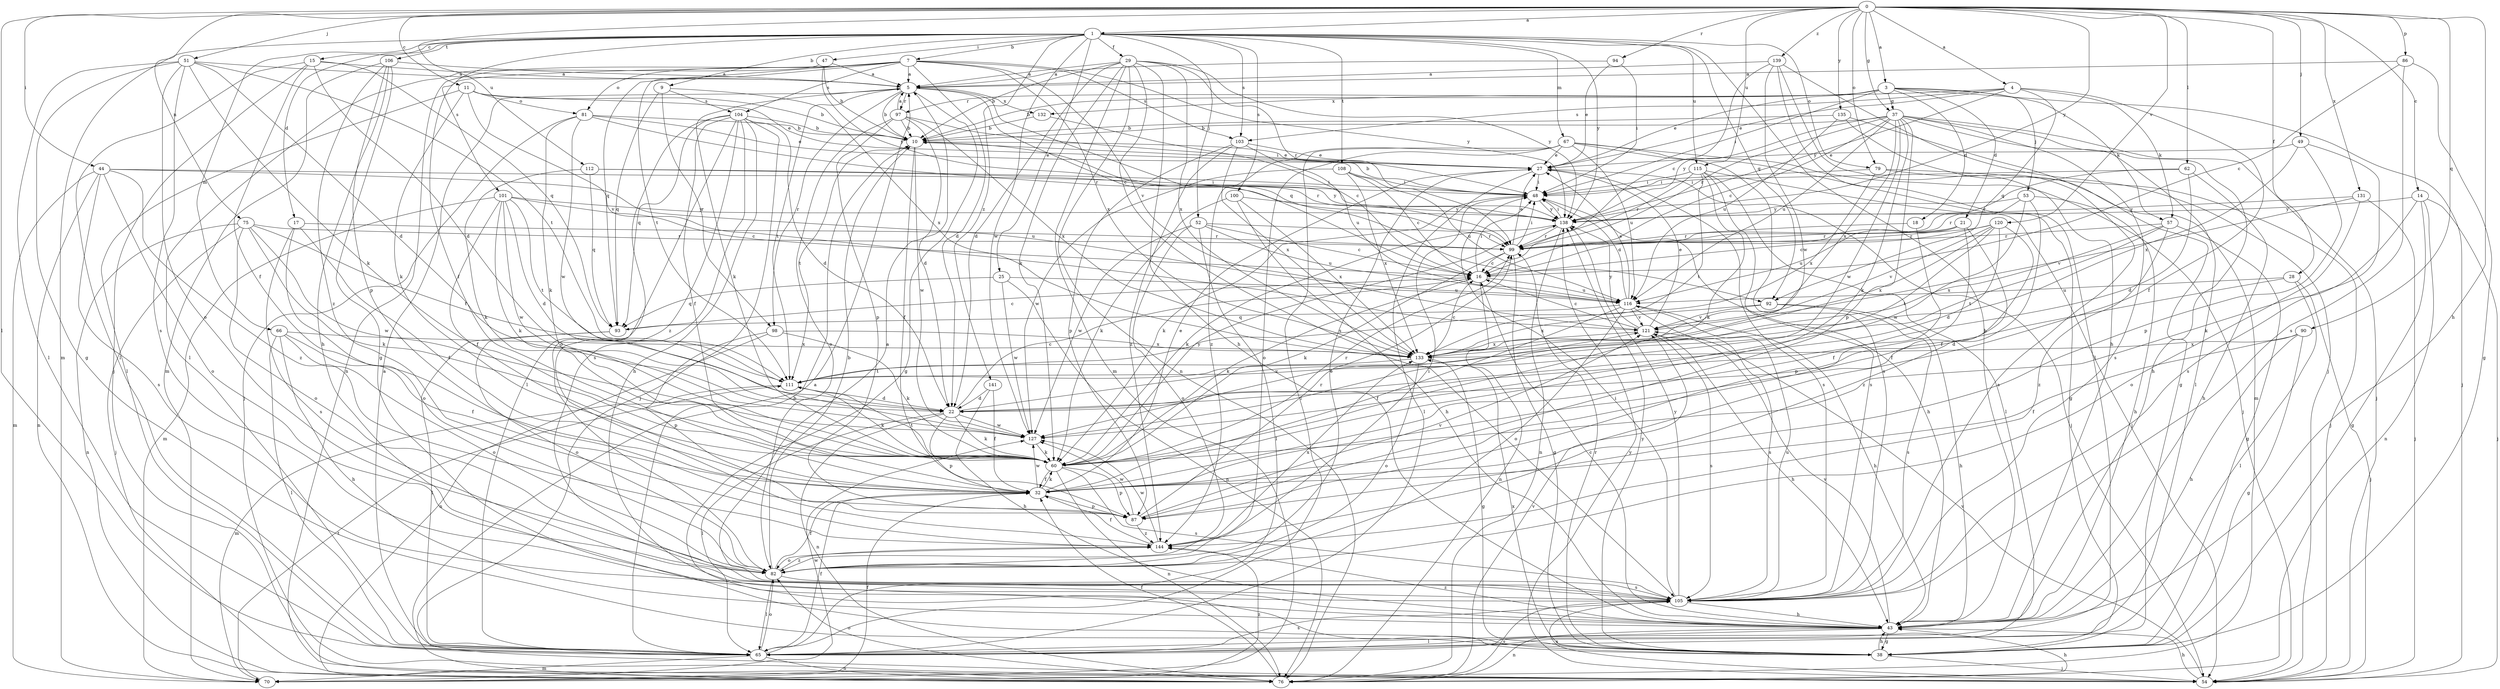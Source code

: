 strict digraph  {
0;
1;
3;
4;
5;
7;
9;
10;
11;
14;
15;
16;
17;
18;
21;
22;
25;
27;
28;
29;
32;
37;
38;
43;
44;
47;
48;
49;
51;
52;
53;
54;
57;
60;
62;
65;
66;
67;
70;
75;
76;
79;
81;
82;
86;
87;
90;
92;
93;
94;
97;
98;
99;
100;
101;
103;
104;
105;
106;
108;
111;
112;
115;
116;
120;
121;
127;
131;
132;
133;
135;
138;
139;
141;
144;
0 -> 1  [label=a];
0 -> 3  [label=a];
0 -> 4  [label=a];
0 -> 11  [label=c];
0 -> 14  [label=c];
0 -> 28  [label=f];
0 -> 37  [label=g];
0 -> 43  [label=h];
0 -> 44  [label=i];
0 -> 49  [label=j];
0 -> 51  [label=j];
0 -> 62  [label=l];
0 -> 65  [label=l];
0 -> 75  [label=n];
0 -> 79  [label=o];
0 -> 86  [label=p];
0 -> 90  [label=q];
0 -> 94  [label=r];
0 -> 112  [label=u];
0 -> 115  [label=u];
0 -> 120  [label=v];
0 -> 131  [label=x];
0 -> 135  [label=y];
0 -> 138  [label=y];
0 -> 139  [label=z];
1 -> 7  [label=b];
1 -> 9  [label=b];
1 -> 15  [label=c];
1 -> 17  [label=d];
1 -> 25  [label=e];
1 -> 29  [label=f];
1 -> 43  [label=h];
1 -> 47  [label=i];
1 -> 52  [label=j];
1 -> 66  [label=m];
1 -> 67  [label=m];
1 -> 70  [label=m];
1 -> 79  [label=o];
1 -> 92  [label=q];
1 -> 100  [label=s];
1 -> 101  [label=s];
1 -> 103  [label=s];
1 -> 106  [label=t];
1 -> 108  [label=t];
1 -> 115  [label=u];
1 -> 127  [label=w];
1 -> 138  [label=y];
1 -> 141  [label=z];
3 -> 10  [label=b];
3 -> 18  [label=d];
3 -> 21  [label=d];
3 -> 27  [label=e];
3 -> 37  [label=g];
3 -> 48  [label=i];
3 -> 53  [label=j];
3 -> 54  [label=j];
3 -> 57  [label=k];
3 -> 97  [label=r];
4 -> 27  [label=e];
4 -> 32  [label=f];
4 -> 57  [label=k];
4 -> 92  [label=q];
4 -> 103  [label=s];
4 -> 132  [label=x];
4 -> 138  [label=y];
5 -> 10  [label=b];
5 -> 16  [label=c];
5 -> 38  [label=g];
5 -> 60  [label=k];
5 -> 92  [label=q];
5 -> 97  [label=r];
5 -> 98  [label=r];
5 -> 111  [label=t];
5 -> 132  [label=x];
7 -> 5  [label=a];
7 -> 22  [label=d];
7 -> 32  [label=f];
7 -> 76  [label=n];
7 -> 81  [label=o];
7 -> 93  [label=q];
7 -> 103  [label=s];
7 -> 104  [label=s];
7 -> 111  [label=t];
7 -> 121  [label=v];
7 -> 133  [label=x];
7 -> 138  [label=y];
9 -> 93  [label=q];
9 -> 98  [label=r];
9 -> 104  [label=s];
9 -> 133  [label=x];
10 -> 27  [label=e];
10 -> 32  [label=f];
10 -> 99  [label=r];
10 -> 111  [label=t];
10 -> 127  [label=w];
11 -> 10  [label=b];
11 -> 27  [label=e];
11 -> 60  [label=k];
11 -> 65  [label=l];
11 -> 81  [label=o];
11 -> 121  [label=v];
14 -> 38  [label=g];
14 -> 54  [label=j];
14 -> 60  [label=k];
14 -> 76  [label=n];
14 -> 138  [label=y];
15 -> 5  [label=a];
15 -> 22  [label=d];
15 -> 32  [label=f];
15 -> 54  [label=j];
15 -> 65  [label=l];
15 -> 93  [label=q];
16 -> 48  [label=i];
16 -> 60  [label=k];
16 -> 76  [label=n];
16 -> 116  [label=u];
17 -> 32  [label=f];
17 -> 82  [label=o];
17 -> 99  [label=r];
17 -> 105  [label=s];
18 -> 32  [label=f];
18 -> 99  [label=r];
21 -> 16  [label=c];
21 -> 87  [label=p];
21 -> 99  [label=r];
21 -> 116  [label=u];
21 -> 144  [label=z];
22 -> 16  [label=c];
22 -> 60  [label=k];
22 -> 65  [label=l];
22 -> 76  [label=n];
22 -> 87  [label=p];
22 -> 121  [label=v];
22 -> 127  [label=w];
25 -> 76  [label=n];
25 -> 93  [label=q];
25 -> 116  [label=u];
25 -> 127  [label=w];
27 -> 48  [label=i];
27 -> 54  [label=j];
27 -> 65  [label=l];
27 -> 105  [label=s];
28 -> 22  [label=d];
28 -> 54  [label=j];
28 -> 65  [label=l];
28 -> 116  [label=u];
29 -> 5  [label=a];
29 -> 10  [label=b];
29 -> 22  [label=d];
29 -> 43  [label=h];
29 -> 60  [label=k];
29 -> 70  [label=m];
29 -> 76  [label=n];
29 -> 99  [label=r];
29 -> 105  [label=s];
29 -> 133  [label=x];
29 -> 138  [label=y];
32 -> 27  [label=e];
32 -> 60  [label=k];
32 -> 87  [label=p];
32 -> 127  [label=w];
37 -> 10  [label=b];
37 -> 16  [label=c];
37 -> 43  [label=h];
37 -> 54  [label=j];
37 -> 60  [label=k];
37 -> 65  [label=l];
37 -> 87  [label=p];
37 -> 99  [label=r];
37 -> 105  [label=s];
37 -> 116  [label=u];
37 -> 127  [label=w];
37 -> 133  [label=x];
37 -> 138  [label=y];
38 -> 43  [label=h];
38 -> 54  [label=j];
38 -> 99  [label=r];
38 -> 133  [label=x];
38 -> 138  [label=y];
43 -> 16  [label=c];
43 -> 38  [label=g];
43 -> 65  [label=l];
43 -> 76  [label=n];
43 -> 121  [label=v];
43 -> 144  [label=z];
44 -> 48  [label=i];
44 -> 70  [label=m];
44 -> 76  [label=n];
44 -> 82  [label=o];
44 -> 105  [label=s];
44 -> 116  [label=u];
44 -> 144  [label=z];
47 -> 5  [label=a];
47 -> 10  [label=b];
47 -> 65  [label=l];
47 -> 138  [label=y];
48 -> 10  [label=b];
48 -> 43  [label=h];
48 -> 60  [label=k];
48 -> 138  [label=y];
49 -> 27  [label=e];
49 -> 87  [label=p];
49 -> 105  [label=s];
49 -> 133  [label=x];
51 -> 5  [label=a];
51 -> 22  [label=d];
51 -> 38  [label=g];
51 -> 60  [label=k];
51 -> 65  [label=l];
51 -> 82  [label=o];
51 -> 105  [label=s];
51 -> 111  [label=t];
52 -> 16  [label=c];
52 -> 65  [label=l];
52 -> 82  [label=o];
52 -> 99  [label=r];
52 -> 116  [label=u];
52 -> 127  [label=w];
53 -> 32  [label=f];
53 -> 43  [label=h];
53 -> 99  [label=r];
53 -> 127  [label=w];
53 -> 138  [label=y];
54 -> 43  [label=h];
54 -> 105  [label=s];
54 -> 121  [label=v];
54 -> 138  [label=y];
57 -> 38  [label=g];
57 -> 99  [label=r];
57 -> 111  [label=t];
57 -> 133  [label=x];
57 -> 144  [label=z];
60 -> 32  [label=f];
60 -> 76  [label=n];
60 -> 87  [label=p];
60 -> 99  [label=r];
60 -> 105  [label=s];
60 -> 111  [label=t];
60 -> 138  [label=y];
62 -> 22  [label=d];
62 -> 43  [label=h];
62 -> 48  [label=i];
62 -> 99  [label=r];
65 -> 5  [label=a];
65 -> 10  [label=b];
65 -> 32  [label=f];
65 -> 70  [label=m];
65 -> 76  [label=n];
65 -> 82  [label=o];
65 -> 105  [label=s];
66 -> 32  [label=f];
66 -> 43  [label=h];
66 -> 65  [label=l];
66 -> 82  [label=o];
66 -> 133  [label=x];
67 -> 27  [label=e];
67 -> 38  [label=g];
67 -> 54  [label=j];
67 -> 65  [label=l];
67 -> 82  [label=o];
67 -> 105  [label=s];
67 -> 116  [label=u];
67 -> 144  [label=z];
70 -> 32  [label=f];
70 -> 111  [label=t];
70 -> 127  [label=w];
70 -> 144  [label=z];
75 -> 54  [label=j];
75 -> 60  [label=k];
75 -> 76  [label=n];
75 -> 82  [label=o];
75 -> 99  [label=r];
75 -> 111  [label=t];
75 -> 127  [label=w];
76 -> 5  [label=a];
76 -> 32  [label=f];
76 -> 43  [label=h];
76 -> 82  [label=o];
76 -> 105  [label=s];
76 -> 121  [label=v];
79 -> 48  [label=i];
79 -> 54  [label=j];
79 -> 105  [label=s];
79 -> 133  [label=x];
81 -> 10  [label=b];
81 -> 27  [label=e];
81 -> 54  [label=j];
81 -> 60  [label=k];
81 -> 99  [label=r];
81 -> 127  [label=w];
82 -> 10  [label=b];
82 -> 27  [label=e];
82 -> 32  [label=f];
82 -> 65  [label=l];
82 -> 105  [label=s];
82 -> 144  [label=z];
86 -> 5  [label=a];
86 -> 16  [label=c];
86 -> 38  [label=g];
86 -> 105  [label=s];
87 -> 99  [label=r];
87 -> 121  [label=v];
87 -> 127  [label=w];
87 -> 144  [label=z];
90 -> 32  [label=f];
90 -> 38  [label=g];
90 -> 43  [label=h];
90 -> 133  [label=x];
92 -> 43  [label=h];
92 -> 105  [label=s];
92 -> 121  [label=v];
92 -> 133  [label=x];
93 -> 16  [label=c];
93 -> 65  [label=l];
93 -> 82  [label=o];
94 -> 5  [label=a];
94 -> 27  [label=e];
94 -> 48  [label=i];
97 -> 5  [label=a];
97 -> 10  [label=b];
97 -> 22  [label=d];
97 -> 48  [label=i];
97 -> 82  [label=o];
97 -> 87  [label=p];
97 -> 133  [label=x];
98 -> 60  [label=k];
98 -> 76  [label=n];
98 -> 87  [label=p];
98 -> 133  [label=x];
99 -> 16  [label=c];
99 -> 27  [label=e];
99 -> 38  [label=g];
99 -> 48  [label=i];
99 -> 60  [label=k];
100 -> 43  [label=h];
100 -> 60  [label=k];
100 -> 133  [label=x];
100 -> 138  [label=y];
101 -> 16  [label=c];
101 -> 22  [label=d];
101 -> 32  [label=f];
101 -> 60  [label=k];
101 -> 70  [label=m];
101 -> 111  [label=t];
101 -> 127  [label=w];
101 -> 138  [label=y];
103 -> 27  [label=e];
103 -> 87  [label=p];
103 -> 116  [label=u];
103 -> 133  [label=x];
103 -> 144  [label=z];
104 -> 10  [label=b];
104 -> 22  [label=d];
104 -> 32  [label=f];
104 -> 43  [label=h];
104 -> 54  [label=j];
104 -> 65  [label=l];
104 -> 82  [label=o];
104 -> 93  [label=q];
104 -> 105  [label=s];
104 -> 144  [label=z];
105 -> 5  [label=a];
105 -> 43  [label=h];
105 -> 48  [label=i];
105 -> 116  [label=u];
105 -> 138  [label=y];
106 -> 5  [label=a];
106 -> 38  [label=g];
106 -> 43  [label=h];
106 -> 70  [label=m];
106 -> 87  [label=p];
106 -> 144  [label=z];
108 -> 16  [label=c];
108 -> 48  [label=i];
108 -> 116  [label=u];
108 -> 127  [label=w];
108 -> 133  [label=x];
111 -> 22  [label=d];
111 -> 60  [label=k];
111 -> 70  [label=m];
112 -> 48  [label=i];
112 -> 60  [label=k];
112 -> 93  [label=q];
112 -> 138  [label=y];
115 -> 48  [label=i];
115 -> 54  [label=j];
115 -> 60  [label=k];
115 -> 65  [label=l];
115 -> 99  [label=r];
115 -> 105  [label=s];
115 -> 111  [label=t];
116 -> 27  [label=e];
116 -> 32  [label=f];
116 -> 43  [label=h];
116 -> 48  [label=i];
116 -> 82  [label=o];
116 -> 93  [label=q];
116 -> 105  [label=s];
116 -> 121  [label=v];
120 -> 16  [label=c];
120 -> 22  [label=d];
120 -> 32  [label=f];
120 -> 99  [label=r];
120 -> 111  [label=t];
120 -> 121  [label=v];
120 -> 133  [label=x];
121 -> 16  [label=c];
121 -> 27  [label=e];
121 -> 43  [label=h];
121 -> 105  [label=s];
121 -> 133  [label=x];
121 -> 138  [label=y];
127 -> 60  [label=k];
131 -> 54  [label=j];
131 -> 82  [label=o];
131 -> 121  [label=v];
131 -> 138  [label=y];
132 -> 10  [label=b];
132 -> 16  [label=c];
133 -> 16  [label=c];
133 -> 38  [label=g];
133 -> 82  [label=o];
133 -> 111  [label=t];
135 -> 10  [label=b];
135 -> 38  [label=g];
135 -> 70  [label=m];
135 -> 116  [label=u];
138 -> 48  [label=i];
138 -> 60  [label=k];
138 -> 76  [label=n];
138 -> 99  [label=r];
139 -> 5  [label=a];
139 -> 16  [label=c];
139 -> 43  [label=h];
139 -> 54  [label=j];
139 -> 65  [label=l];
139 -> 127  [label=w];
141 -> 22  [label=d];
141 -> 32  [label=f];
141 -> 43  [label=h];
144 -> 32  [label=f];
144 -> 48  [label=i];
144 -> 82  [label=o];
144 -> 127  [label=w];
144 -> 133  [label=x];
}
